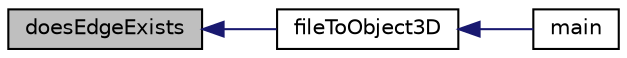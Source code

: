 digraph "doesEdgeExists"
{
  edge [fontname="Helvetica",fontsize="10",labelfontname="Helvetica",labelfontsize="10"];
  node [fontname="Helvetica",fontsize="10",shape=record];
  rankdir="LR";
  Node1 [label="doesEdgeExists",height=0.2,width=0.4,color="black", fillcolor="grey75", style="filled", fontcolor="black"];
  Node1 -> Node2 [dir="back",color="midnightblue",fontsize="10",style="solid",fontname="Helvetica"];
  Node2 [label="fileToObject3D",height=0.2,width=0.4,color="black", fillcolor="white", style="filled",URL="$sandbox_8cpp.html#a43162d81e6933e25d4fd2b12ca4e40a0"];
  Node2 -> Node3 [dir="back",color="midnightblue",fontsize="10",style="solid",fontname="Helvetica"];
  Node3 [label="main",height=0.2,width=0.4,color="black", fillcolor="white", style="filled",URL="$sandbox_8cpp.html#ae66f6b31b5ad750f1fe042a706a4e3d4"];
}
